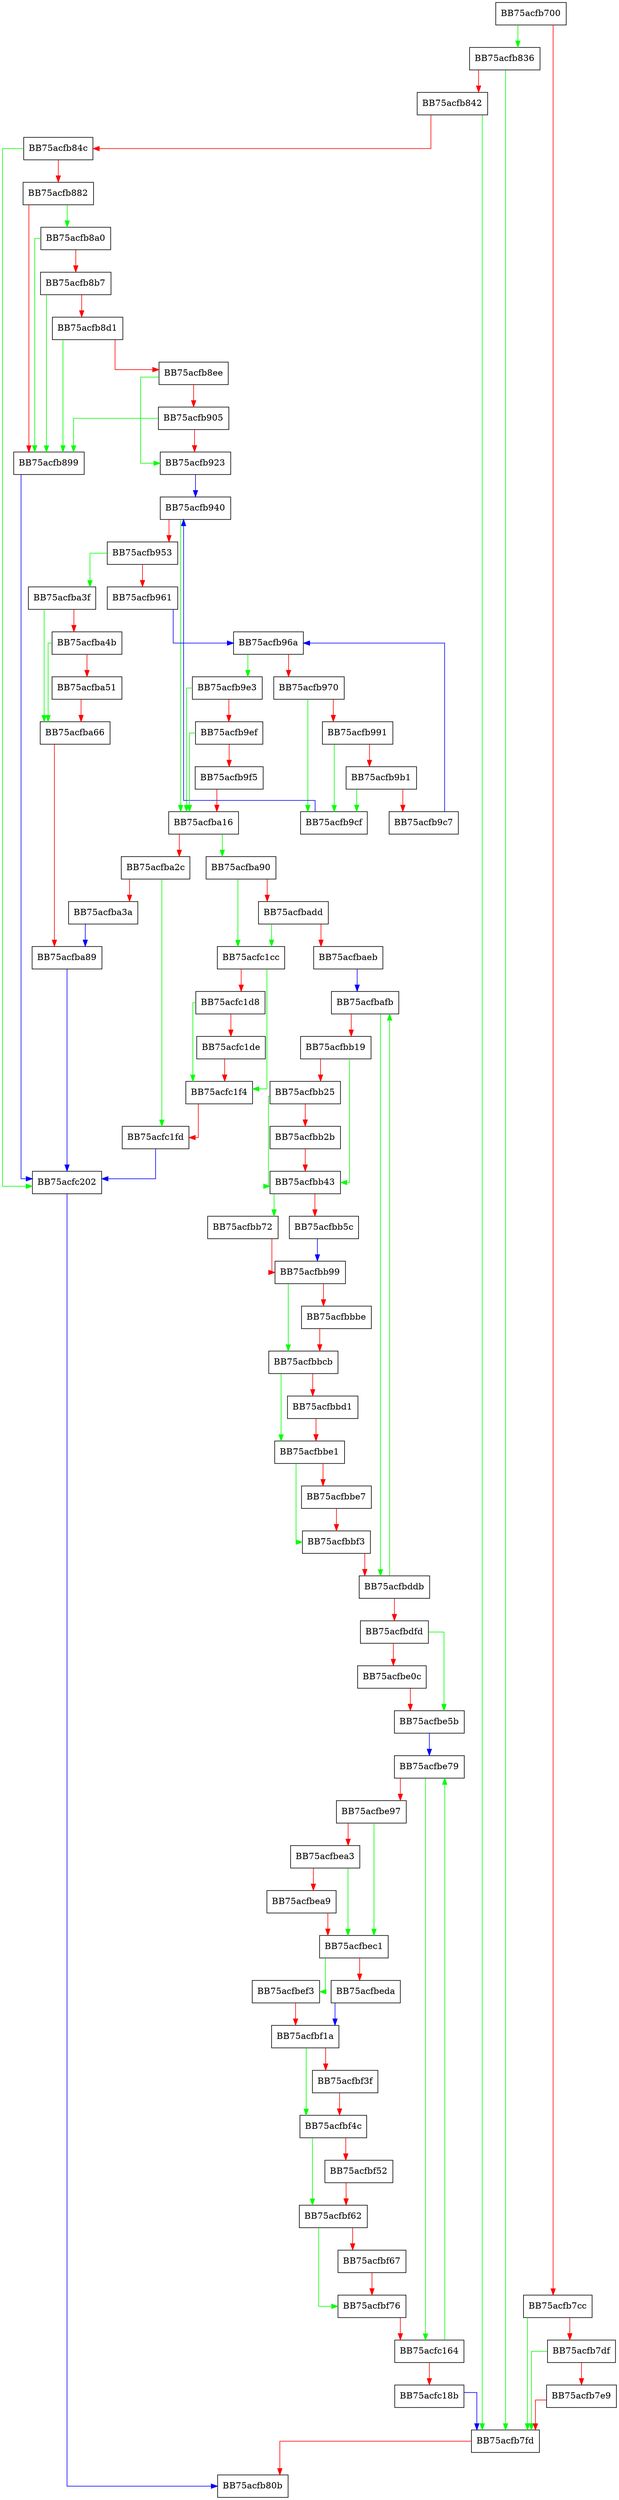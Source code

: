 digraph ValidateSRVTransDispatchTable {
  node [shape="box"];
  graph [splines=ortho];
  BB75acfb700 -> BB75acfb836 [color="green"];
  BB75acfb700 -> BB75acfb7cc [color="red"];
  BB75acfb7cc -> BB75acfb7fd [color="green"];
  BB75acfb7cc -> BB75acfb7df [color="red"];
  BB75acfb7df -> BB75acfb7fd [color="green"];
  BB75acfb7df -> BB75acfb7e9 [color="red"];
  BB75acfb7e9 -> BB75acfb7fd [color="red"];
  BB75acfb7fd -> BB75acfb80b [color="red"];
  BB75acfb836 -> BB75acfb7fd [color="green"];
  BB75acfb836 -> BB75acfb842 [color="red"];
  BB75acfb842 -> BB75acfb7fd [color="green"];
  BB75acfb842 -> BB75acfb84c [color="red"];
  BB75acfb84c -> BB75acfc202 [color="green"];
  BB75acfb84c -> BB75acfb882 [color="red"];
  BB75acfb882 -> BB75acfb8a0 [color="green"];
  BB75acfb882 -> BB75acfb899 [color="red"];
  BB75acfb899 -> BB75acfc202 [color="blue"];
  BB75acfb8a0 -> BB75acfb899 [color="green"];
  BB75acfb8a0 -> BB75acfb8b7 [color="red"];
  BB75acfb8b7 -> BB75acfb899 [color="green"];
  BB75acfb8b7 -> BB75acfb8d1 [color="red"];
  BB75acfb8d1 -> BB75acfb899 [color="green"];
  BB75acfb8d1 -> BB75acfb8ee [color="red"];
  BB75acfb8ee -> BB75acfb923 [color="green"];
  BB75acfb8ee -> BB75acfb905 [color="red"];
  BB75acfb905 -> BB75acfb899 [color="green"];
  BB75acfb905 -> BB75acfb923 [color="red"];
  BB75acfb923 -> BB75acfb940 [color="blue"];
  BB75acfb940 -> BB75acfba16 [color="green"];
  BB75acfb940 -> BB75acfb953 [color="red"];
  BB75acfb953 -> BB75acfba3f [color="green"];
  BB75acfb953 -> BB75acfb961 [color="red"];
  BB75acfb961 -> BB75acfb96a [color="blue"];
  BB75acfb96a -> BB75acfb9e3 [color="green"];
  BB75acfb96a -> BB75acfb970 [color="red"];
  BB75acfb970 -> BB75acfb9cf [color="green"];
  BB75acfb970 -> BB75acfb991 [color="red"];
  BB75acfb991 -> BB75acfb9cf [color="green"];
  BB75acfb991 -> BB75acfb9b1 [color="red"];
  BB75acfb9b1 -> BB75acfb9cf [color="green"];
  BB75acfb9b1 -> BB75acfb9c7 [color="red"];
  BB75acfb9c7 -> BB75acfb96a [color="blue"];
  BB75acfb9cf -> BB75acfb940 [color="blue"];
  BB75acfb9e3 -> BB75acfba16 [color="green"];
  BB75acfb9e3 -> BB75acfb9ef [color="red"];
  BB75acfb9ef -> BB75acfba16 [color="green"];
  BB75acfb9ef -> BB75acfb9f5 [color="red"];
  BB75acfb9f5 -> BB75acfba16 [color="red"];
  BB75acfba16 -> BB75acfba90 [color="green"];
  BB75acfba16 -> BB75acfba2c [color="red"];
  BB75acfba2c -> BB75acfc1fd [color="green"];
  BB75acfba2c -> BB75acfba3a [color="red"];
  BB75acfba3a -> BB75acfba89 [color="blue"];
  BB75acfba3f -> BB75acfba66 [color="green"];
  BB75acfba3f -> BB75acfba4b [color="red"];
  BB75acfba4b -> BB75acfba66 [color="green"];
  BB75acfba4b -> BB75acfba51 [color="red"];
  BB75acfba51 -> BB75acfba66 [color="red"];
  BB75acfba66 -> BB75acfba89 [color="red"];
  BB75acfba89 -> BB75acfc202 [color="blue"];
  BB75acfba90 -> BB75acfc1cc [color="green"];
  BB75acfba90 -> BB75acfbadd [color="red"];
  BB75acfbadd -> BB75acfc1cc [color="green"];
  BB75acfbadd -> BB75acfbaeb [color="red"];
  BB75acfbaeb -> BB75acfbafb [color="blue"];
  BB75acfbafb -> BB75acfbddb [color="green"];
  BB75acfbafb -> BB75acfbb19 [color="red"];
  BB75acfbb19 -> BB75acfbb43 [color="green"];
  BB75acfbb19 -> BB75acfbb25 [color="red"];
  BB75acfbb25 -> BB75acfbb43 [color="green"];
  BB75acfbb25 -> BB75acfbb2b [color="red"];
  BB75acfbb2b -> BB75acfbb43 [color="red"];
  BB75acfbb43 -> BB75acfbb72 [color="green"];
  BB75acfbb43 -> BB75acfbb5c [color="red"];
  BB75acfbb5c -> BB75acfbb99 [color="blue"];
  BB75acfbb72 -> BB75acfbb99 [color="red"];
  BB75acfbb99 -> BB75acfbbcb [color="green"];
  BB75acfbb99 -> BB75acfbbbe [color="red"];
  BB75acfbbbe -> BB75acfbbcb [color="red"];
  BB75acfbbcb -> BB75acfbbe1 [color="green"];
  BB75acfbbcb -> BB75acfbbd1 [color="red"];
  BB75acfbbd1 -> BB75acfbbe1 [color="red"];
  BB75acfbbe1 -> BB75acfbbf3 [color="green"];
  BB75acfbbe1 -> BB75acfbbe7 [color="red"];
  BB75acfbbe7 -> BB75acfbbf3 [color="red"];
  BB75acfbbf3 -> BB75acfbddb [color="red"];
  BB75acfbddb -> BB75acfbafb [color="green"];
  BB75acfbddb -> BB75acfbdfd [color="red"];
  BB75acfbdfd -> BB75acfbe5b [color="green"];
  BB75acfbdfd -> BB75acfbe0c [color="red"];
  BB75acfbe0c -> BB75acfbe5b [color="red"];
  BB75acfbe5b -> BB75acfbe79 [color="blue"];
  BB75acfbe79 -> BB75acfc164 [color="green"];
  BB75acfbe79 -> BB75acfbe97 [color="red"];
  BB75acfbe97 -> BB75acfbec1 [color="green"];
  BB75acfbe97 -> BB75acfbea3 [color="red"];
  BB75acfbea3 -> BB75acfbec1 [color="green"];
  BB75acfbea3 -> BB75acfbea9 [color="red"];
  BB75acfbea9 -> BB75acfbec1 [color="red"];
  BB75acfbec1 -> BB75acfbef3 [color="green"];
  BB75acfbec1 -> BB75acfbeda [color="red"];
  BB75acfbeda -> BB75acfbf1a [color="blue"];
  BB75acfbef3 -> BB75acfbf1a [color="red"];
  BB75acfbf1a -> BB75acfbf4c [color="green"];
  BB75acfbf1a -> BB75acfbf3f [color="red"];
  BB75acfbf3f -> BB75acfbf4c [color="red"];
  BB75acfbf4c -> BB75acfbf62 [color="green"];
  BB75acfbf4c -> BB75acfbf52 [color="red"];
  BB75acfbf52 -> BB75acfbf62 [color="red"];
  BB75acfbf62 -> BB75acfbf76 [color="green"];
  BB75acfbf62 -> BB75acfbf67 [color="red"];
  BB75acfbf67 -> BB75acfbf76 [color="red"];
  BB75acfbf76 -> BB75acfc164 [color="red"];
  BB75acfc164 -> BB75acfbe79 [color="green"];
  BB75acfc164 -> BB75acfc18b [color="red"];
  BB75acfc18b -> BB75acfb7fd [color="blue"];
  BB75acfc1cc -> BB75acfc1f4 [color="green"];
  BB75acfc1cc -> BB75acfc1d8 [color="red"];
  BB75acfc1d8 -> BB75acfc1f4 [color="green"];
  BB75acfc1d8 -> BB75acfc1de [color="red"];
  BB75acfc1de -> BB75acfc1f4 [color="red"];
  BB75acfc1f4 -> BB75acfc1fd [color="red"];
  BB75acfc1fd -> BB75acfc202 [color="blue"];
  BB75acfc202 -> BB75acfb80b [color="blue"];
}